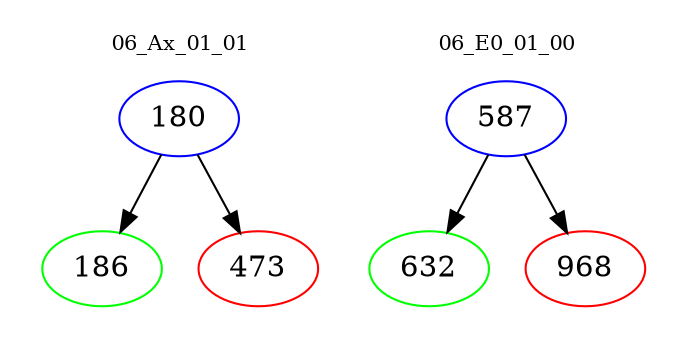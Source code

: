 digraph{
subgraph cluster_0 {
color = white
label = "06_Ax_01_01";
fontsize=10;
T0_180 [label="180", color="blue"]
T0_180 -> T0_186 [color="black"]
T0_186 [label="186", color="green"]
T0_180 -> T0_473 [color="black"]
T0_473 [label="473", color="red"]
}
subgraph cluster_1 {
color = white
label = "06_E0_01_00";
fontsize=10;
T1_587 [label="587", color="blue"]
T1_587 -> T1_632 [color="black"]
T1_632 [label="632", color="green"]
T1_587 -> T1_968 [color="black"]
T1_968 [label="968", color="red"]
}
}
